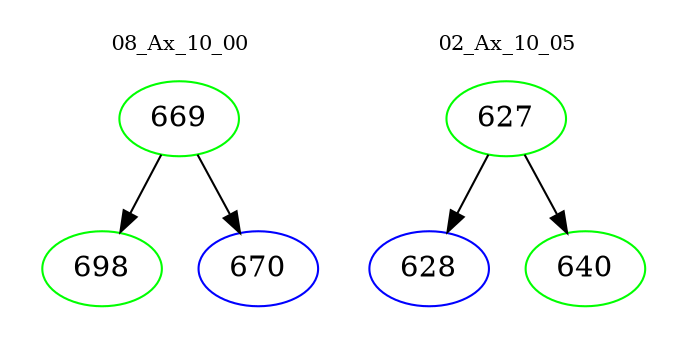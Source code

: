 digraph{
subgraph cluster_0 {
color = white
label = "08_Ax_10_00";
fontsize=10;
T0_669 [label="669", color="green"]
T0_669 -> T0_698 [color="black"]
T0_698 [label="698", color="green"]
T0_669 -> T0_670 [color="black"]
T0_670 [label="670", color="blue"]
}
subgraph cluster_1 {
color = white
label = "02_Ax_10_05";
fontsize=10;
T1_627 [label="627", color="green"]
T1_627 -> T1_628 [color="black"]
T1_628 [label="628", color="blue"]
T1_627 -> T1_640 [color="black"]
T1_640 [label="640", color="green"]
}
}
